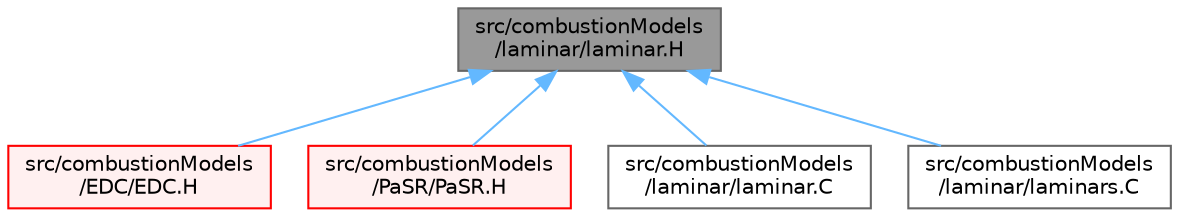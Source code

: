 digraph "src/combustionModels/laminar/laminar.H"
{
 // LATEX_PDF_SIZE
  bgcolor="transparent";
  edge [fontname=Helvetica,fontsize=10,labelfontname=Helvetica,labelfontsize=10];
  node [fontname=Helvetica,fontsize=10,shape=box,height=0.2,width=0.4];
  Node1 [id="Node000001",label="src/combustionModels\l/laminar/laminar.H",height=0.2,width=0.4,color="gray40", fillcolor="grey60", style="filled", fontcolor="black",tooltip=" "];
  Node1 -> Node2 [id="edge1_Node000001_Node000002",dir="back",color="steelblue1",style="solid",tooltip=" "];
  Node2 [id="Node000002",label="src/combustionModels\l/EDC/EDC.H",height=0.2,width=0.4,color="red", fillcolor="#FFF0F0", style="filled",URL="$EDC_8H.html",tooltip=" "];
  Node1 -> Node5 [id="edge2_Node000001_Node000005",dir="back",color="steelblue1",style="solid",tooltip=" "];
  Node5 [id="Node000005",label="src/combustionModels\l/PaSR/PaSR.H",height=0.2,width=0.4,color="red", fillcolor="#FFF0F0", style="filled",URL="$PaSR_8H.html",tooltip=" "];
  Node1 -> Node8 [id="edge3_Node000001_Node000008",dir="back",color="steelblue1",style="solid",tooltip=" "];
  Node8 [id="Node000008",label="src/combustionModels\l/laminar/laminar.C",height=0.2,width=0.4,color="grey40", fillcolor="white", style="filled",URL="$combustionModels_2laminar_2laminar_8C.html",tooltip=" "];
  Node1 -> Node9 [id="edge4_Node000001_Node000009",dir="back",color="steelblue1",style="solid",tooltip=" "];
  Node9 [id="Node000009",label="src/combustionModels\l/laminar/laminars.C",height=0.2,width=0.4,color="grey40", fillcolor="white", style="filled",URL="$laminars_8C.html",tooltip=" "];
}
